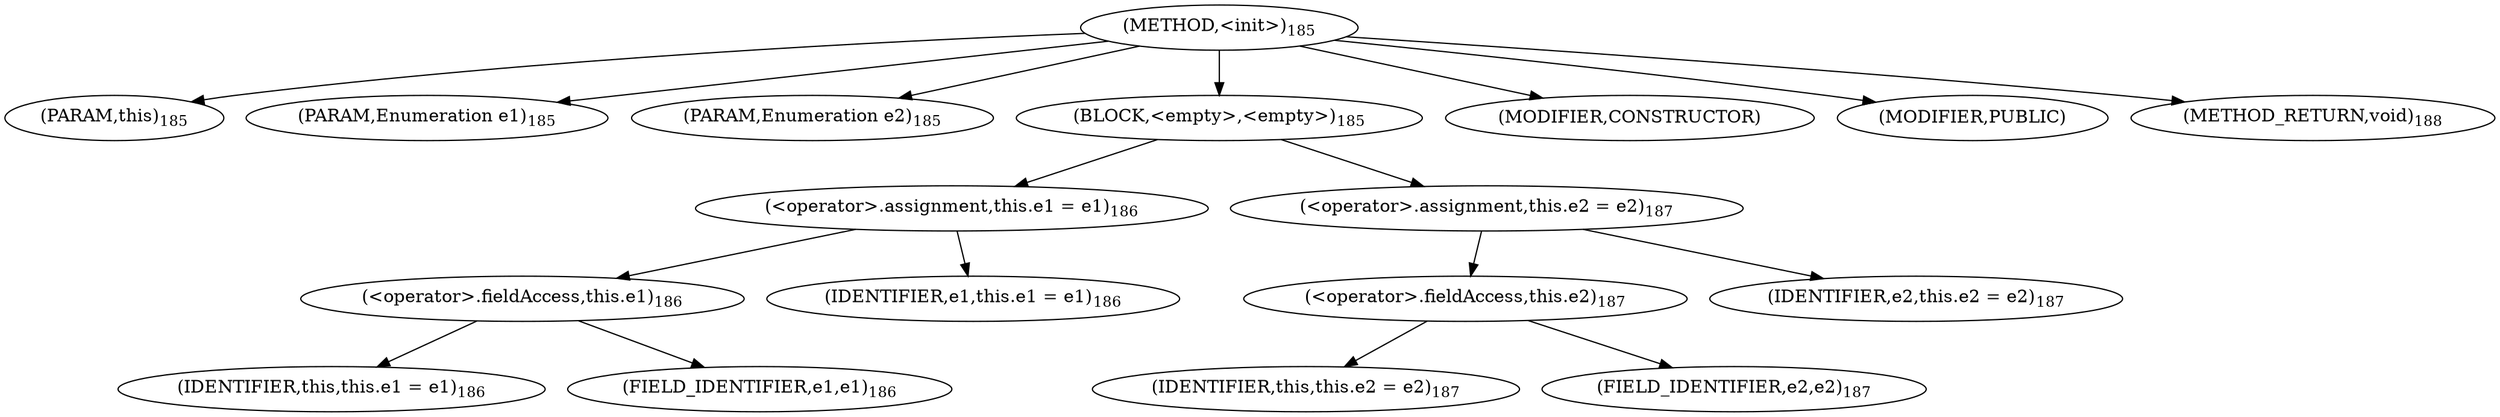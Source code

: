 digraph "&lt;init&gt;" {  
"261" [label = <(METHOD,&lt;init&gt;)<SUB>185</SUB>> ]
"20" [label = <(PARAM,this)<SUB>185</SUB>> ]
"262" [label = <(PARAM,Enumeration e1)<SUB>185</SUB>> ]
"263" [label = <(PARAM,Enumeration e2)<SUB>185</SUB>> ]
"264" [label = <(BLOCK,&lt;empty&gt;,&lt;empty&gt;)<SUB>185</SUB>> ]
"265" [label = <(&lt;operator&gt;.assignment,this.e1 = e1)<SUB>186</SUB>> ]
"266" [label = <(&lt;operator&gt;.fieldAccess,this.e1)<SUB>186</SUB>> ]
"19" [label = <(IDENTIFIER,this,this.e1 = e1)<SUB>186</SUB>> ]
"267" [label = <(FIELD_IDENTIFIER,e1,e1)<SUB>186</SUB>> ]
"268" [label = <(IDENTIFIER,e1,this.e1 = e1)<SUB>186</SUB>> ]
"269" [label = <(&lt;operator&gt;.assignment,this.e2 = e2)<SUB>187</SUB>> ]
"270" [label = <(&lt;operator&gt;.fieldAccess,this.e2)<SUB>187</SUB>> ]
"21" [label = <(IDENTIFIER,this,this.e2 = e2)<SUB>187</SUB>> ]
"271" [label = <(FIELD_IDENTIFIER,e2,e2)<SUB>187</SUB>> ]
"272" [label = <(IDENTIFIER,e2,this.e2 = e2)<SUB>187</SUB>> ]
"273" [label = <(MODIFIER,CONSTRUCTOR)> ]
"274" [label = <(MODIFIER,PUBLIC)> ]
"275" [label = <(METHOD_RETURN,void)<SUB>188</SUB>> ]
  "261" -> "20" 
  "261" -> "262" 
  "261" -> "263" 
  "261" -> "264" 
  "261" -> "273" 
  "261" -> "274" 
  "261" -> "275" 
  "264" -> "265" 
  "264" -> "269" 
  "265" -> "266" 
  "265" -> "268" 
  "266" -> "19" 
  "266" -> "267" 
  "269" -> "270" 
  "269" -> "272" 
  "270" -> "21" 
  "270" -> "271" 
}
